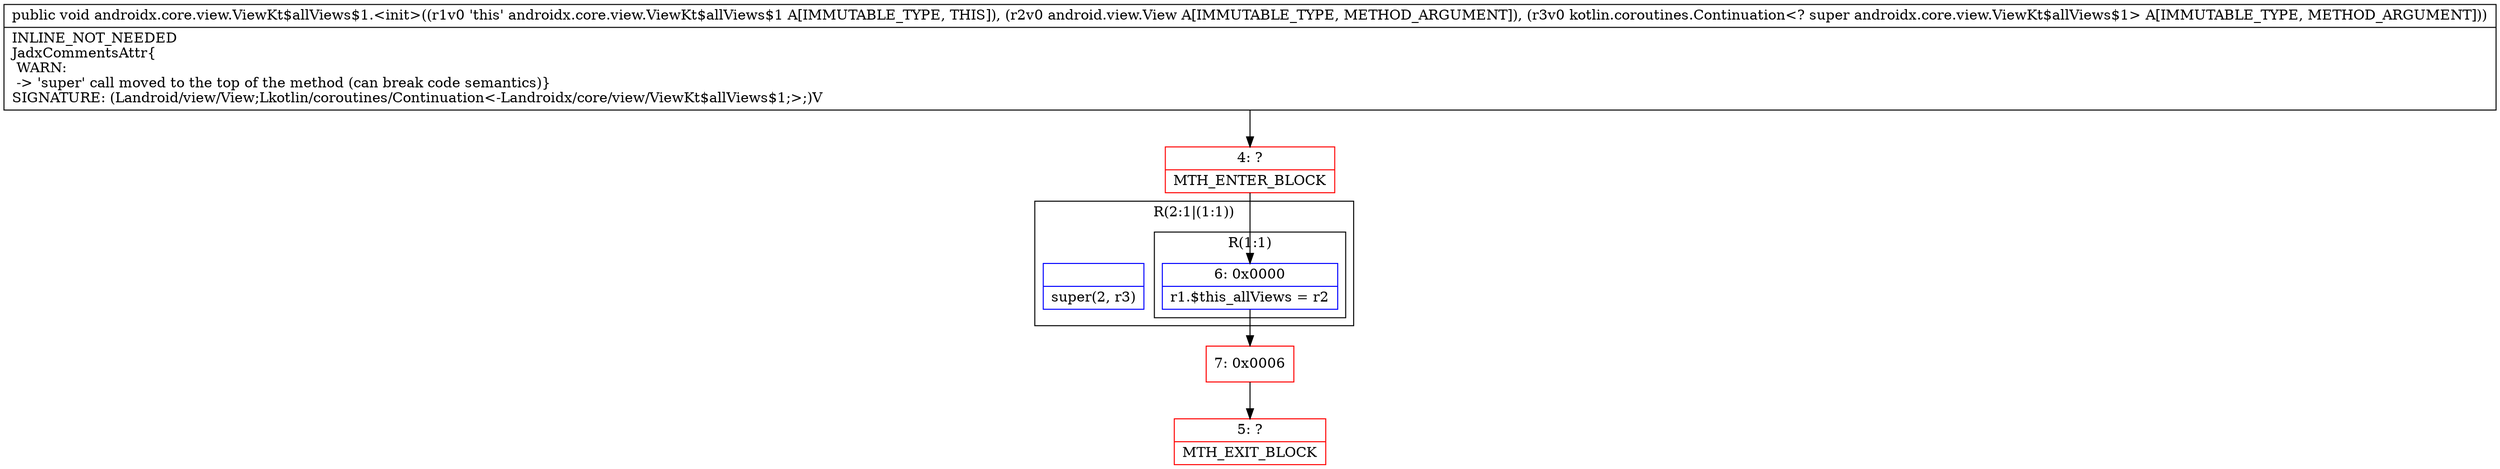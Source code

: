 digraph "CFG forandroidx.core.view.ViewKt$allViews$1.\<init\>(Landroid\/view\/View;Lkotlin\/coroutines\/Continuation;)V" {
subgraph cluster_Region_921453718 {
label = "R(2:1|(1:1))";
node [shape=record,color=blue];
Node_InsnContainer_558809727 [shape=record,label="{|super(2, r3)\l}"];
subgraph cluster_Region_1462153665 {
label = "R(1:1)";
node [shape=record,color=blue];
Node_6 [shape=record,label="{6\:\ 0x0000|r1.$this_allViews = r2\l}"];
}
}
Node_4 [shape=record,color=red,label="{4\:\ ?|MTH_ENTER_BLOCK\l}"];
Node_7 [shape=record,color=red,label="{7\:\ 0x0006}"];
Node_5 [shape=record,color=red,label="{5\:\ ?|MTH_EXIT_BLOCK\l}"];
MethodNode[shape=record,label="{public void androidx.core.view.ViewKt$allViews$1.\<init\>((r1v0 'this' androidx.core.view.ViewKt$allViews$1 A[IMMUTABLE_TYPE, THIS]), (r2v0 android.view.View A[IMMUTABLE_TYPE, METHOD_ARGUMENT]), (r3v0 kotlin.coroutines.Continuation\<? super androidx.core.view.ViewKt$allViews$1\> A[IMMUTABLE_TYPE, METHOD_ARGUMENT]))  | INLINE_NOT_NEEDED\lJadxCommentsAttr\{\l WARN: \l \-\> 'super' call moved to the top of the method (can break code semantics)\}\lSIGNATURE: (Landroid\/view\/View;Lkotlin\/coroutines\/Continuation\<\-Landroidx\/core\/view\/ViewKt$allViews$1;\>;)V\l}"];
MethodNode -> Node_4;Node_6 -> Node_7;
Node_4 -> Node_6;
Node_7 -> Node_5;
}

